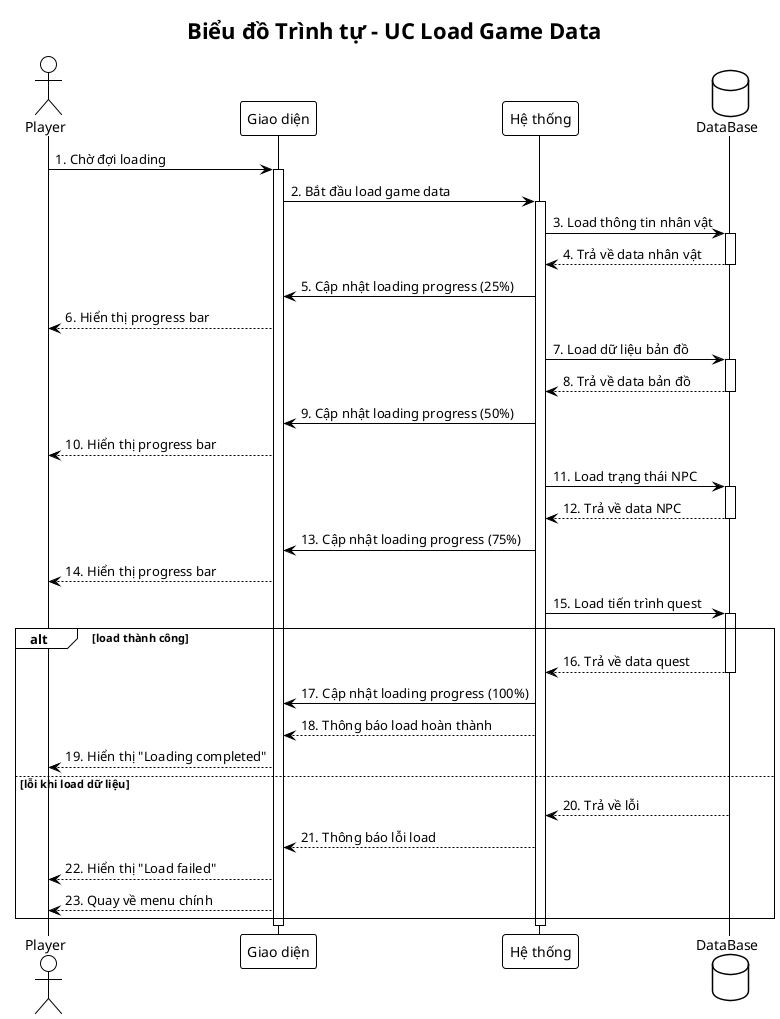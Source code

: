 @startuml Sequence_UC2_Load_Game_Data
!theme plain

title Biểu đồ Trình tự - UC Load Game Data

actor Player
participant "Giao diện" as UI
participant "Hệ thống" as System
database "DataBase" as DB

Player -> UI: 1. Chờ đợi loading
activate UI
UI -> System: 2. Bắt đầu load game data
activate System

System -> DB: 3. Load thông tin nhân vật
activate DB
DB --> System: 4. Trả về data nhân vật
deactivate DB

System -> UI: 5. Cập nhật loading progress (25%)
UI --> Player: 6. Hiển thị progress bar

System -> DB: 7. Load dữ liệu bản đồ
activate DB
DB --> System: 8. Trả về data bản đồ
deactivate DB

System -> UI: 9. Cập nhật loading progress (50%)
UI --> Player: 10. Hiển thị progress bar

System -> DB: 11. Load trạng thái NPC
activate DB
DB --> System: 12. Trả về data NPC
deactivate DB

System -> UI: 13. Cập nhật loading progress (75%)
UI --> Player: 14. Hiển thị progress bar

System -> DB: 15. Load tiến trình quest
activate DB

alt load thành công
    DB --> System: 16. Trả về data quest
    deactivate DB
    
    System -> UI: 17. Cập nhật loading progress (100%)
    System --> UI: 18. Thông báo load hoàn thành
    UI --> Player: 19. Hiển thị "Loading completed"
    
else lỗi khi load dữ liệu
    DB --> System: 20. Trả về lỗi
    deactivate DB
    
    System --> UI: 21. Thông báo lỗi load
    UI --> Player: 22. Hiển thị "Load failed"
    UI --> Player: 23. Quay về menu chính
end

deactivate System
deactivate UI

@enduml


